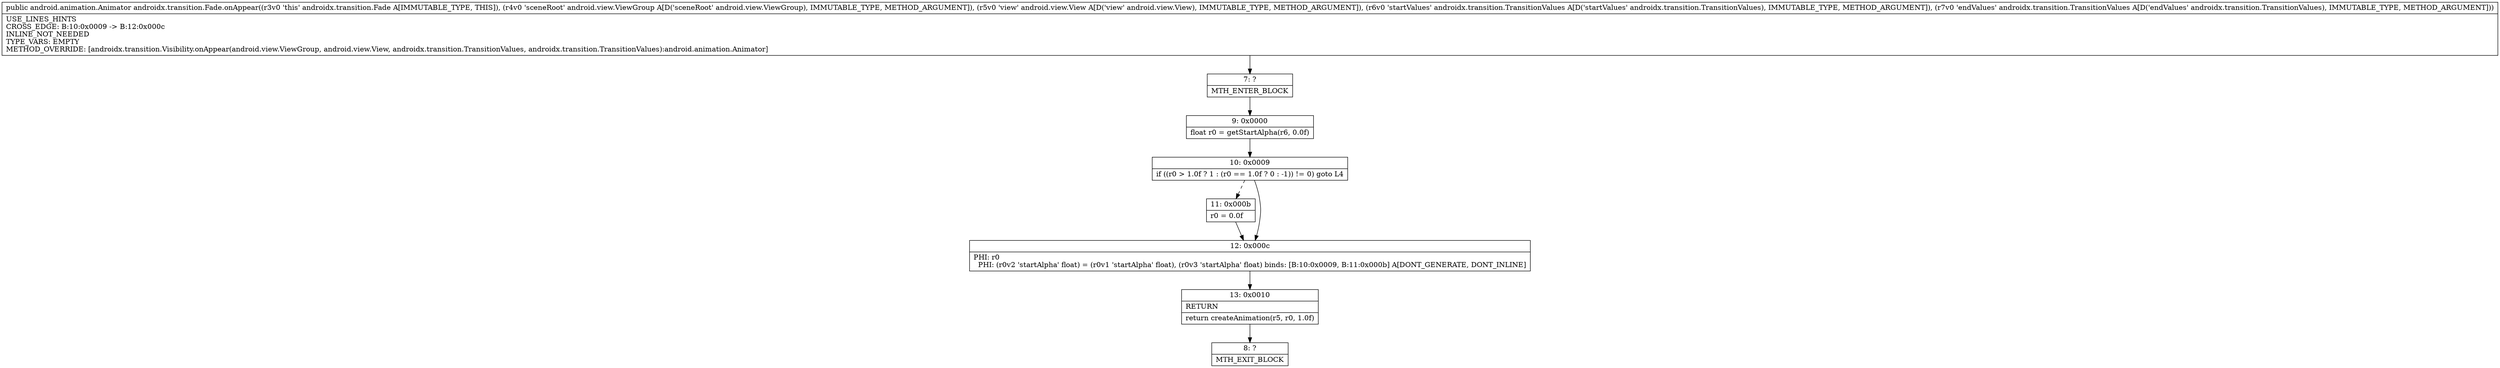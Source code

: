 digraph "CFG forandroidx.transition.Fade.onAppear(Landroid\/view\/ViewGroup;Landroid\/view\/View;Landroidx\/transition\/TransitionValues;Landroidx\/transition\/TransitionValues;)Landroid\/animation\/Animator;" {
Node_7 [shape=record,label="{7\:\ ?|MTH_ENTER_BLOCK\l}"];
Node_9 [shape=record,label="{9\:\ 0x0000|float r0 = getStartAlpha(r6, 0.0f)\l}"];
Node_10 [shape=record,label="{10\:\ 0x0009|if ((r0 \> 1.0f ? 1 : (r0 == 1.0f ? 0 : \-1)) != 0) goto L4\l}"];
Node_11 [shape=record,label="{11\:\ 0x000b|r0 = 0.0f\l}"];
Node_12 [shape=record,label="{12\:\ 0x000c|PHI: r0 \l  PHI: (r0v2 'startAlpha' float) = (r0v1 'startAlpha' float), (r0v3 'startAlpha' float) binds: [B:10:0x0009, B:11:0x000b] A[DONT_GENERATE, DONT_INLINE]\l}"];
Node_13 [shape=record,label="{13\:\ 0x0010|RETURN\l|return createAnimation(r5, r0, 1.0f)\l}"];
Node_8 [shape=record,label="{8\:\ ?|MTH_EXIT_BLOCK\l}"];
MethodNode[shape=record,label="{public android.animation.Animator androidx.transition.Fade.onAppear((r3v0 'this' androidx.transition.Fade A[IMMUTABLE_TYPE, THIS]), (r4v0 'sceneRoot' android.view.ViewGroup A[D('sceneRoot' android.view.ViewGroup), IMMUTABLE_TYPE, METHOD_ARGUMENT]), (r5v0 'view' android.view.View A[D('view' android.view.View), IMMUTABLE_TYPE, METHOD_ARGUMENT]), (r6v0 'startValues' androidx.transition.TransitionValues A[D('startValues' androidx.transition.TransitionValues), IMMUTABLE_TYPE, METHOD_ARGUMENT]), (r7v0 'endValues' androidx.transition.TransitionValues A[D('endValues' androidx.transition.TransitionValues), IMMUTABLE_TYPE, METHOD_ARGUMENT]))  | USE_LINES_HINTS\lCROSS_EDGE: B:10:0x0009 \-\> B:12:0x000c\lINLINE_NOT_NEEDED\lTYPE_VARS: EMPTY\lMETHOD_OVERRIDE: [androidx.transition.Visibility.onAppear(android.view.ViewGroup, android.view.View, androidx.transition.TransitionValues, androidx.transition.TransitionValues):android.animation.Animator]\l}"];
MethodNode -> Node_7;Node_7 -> Node_9;
Node_9 -> Node_10;
Node_10 -> Node_11[style=dashed];
Node_10 -> Node_12;
Node_11 -> Node_12;
Node_12 -> Node_13;
Node_13 -> Node_8;
}

